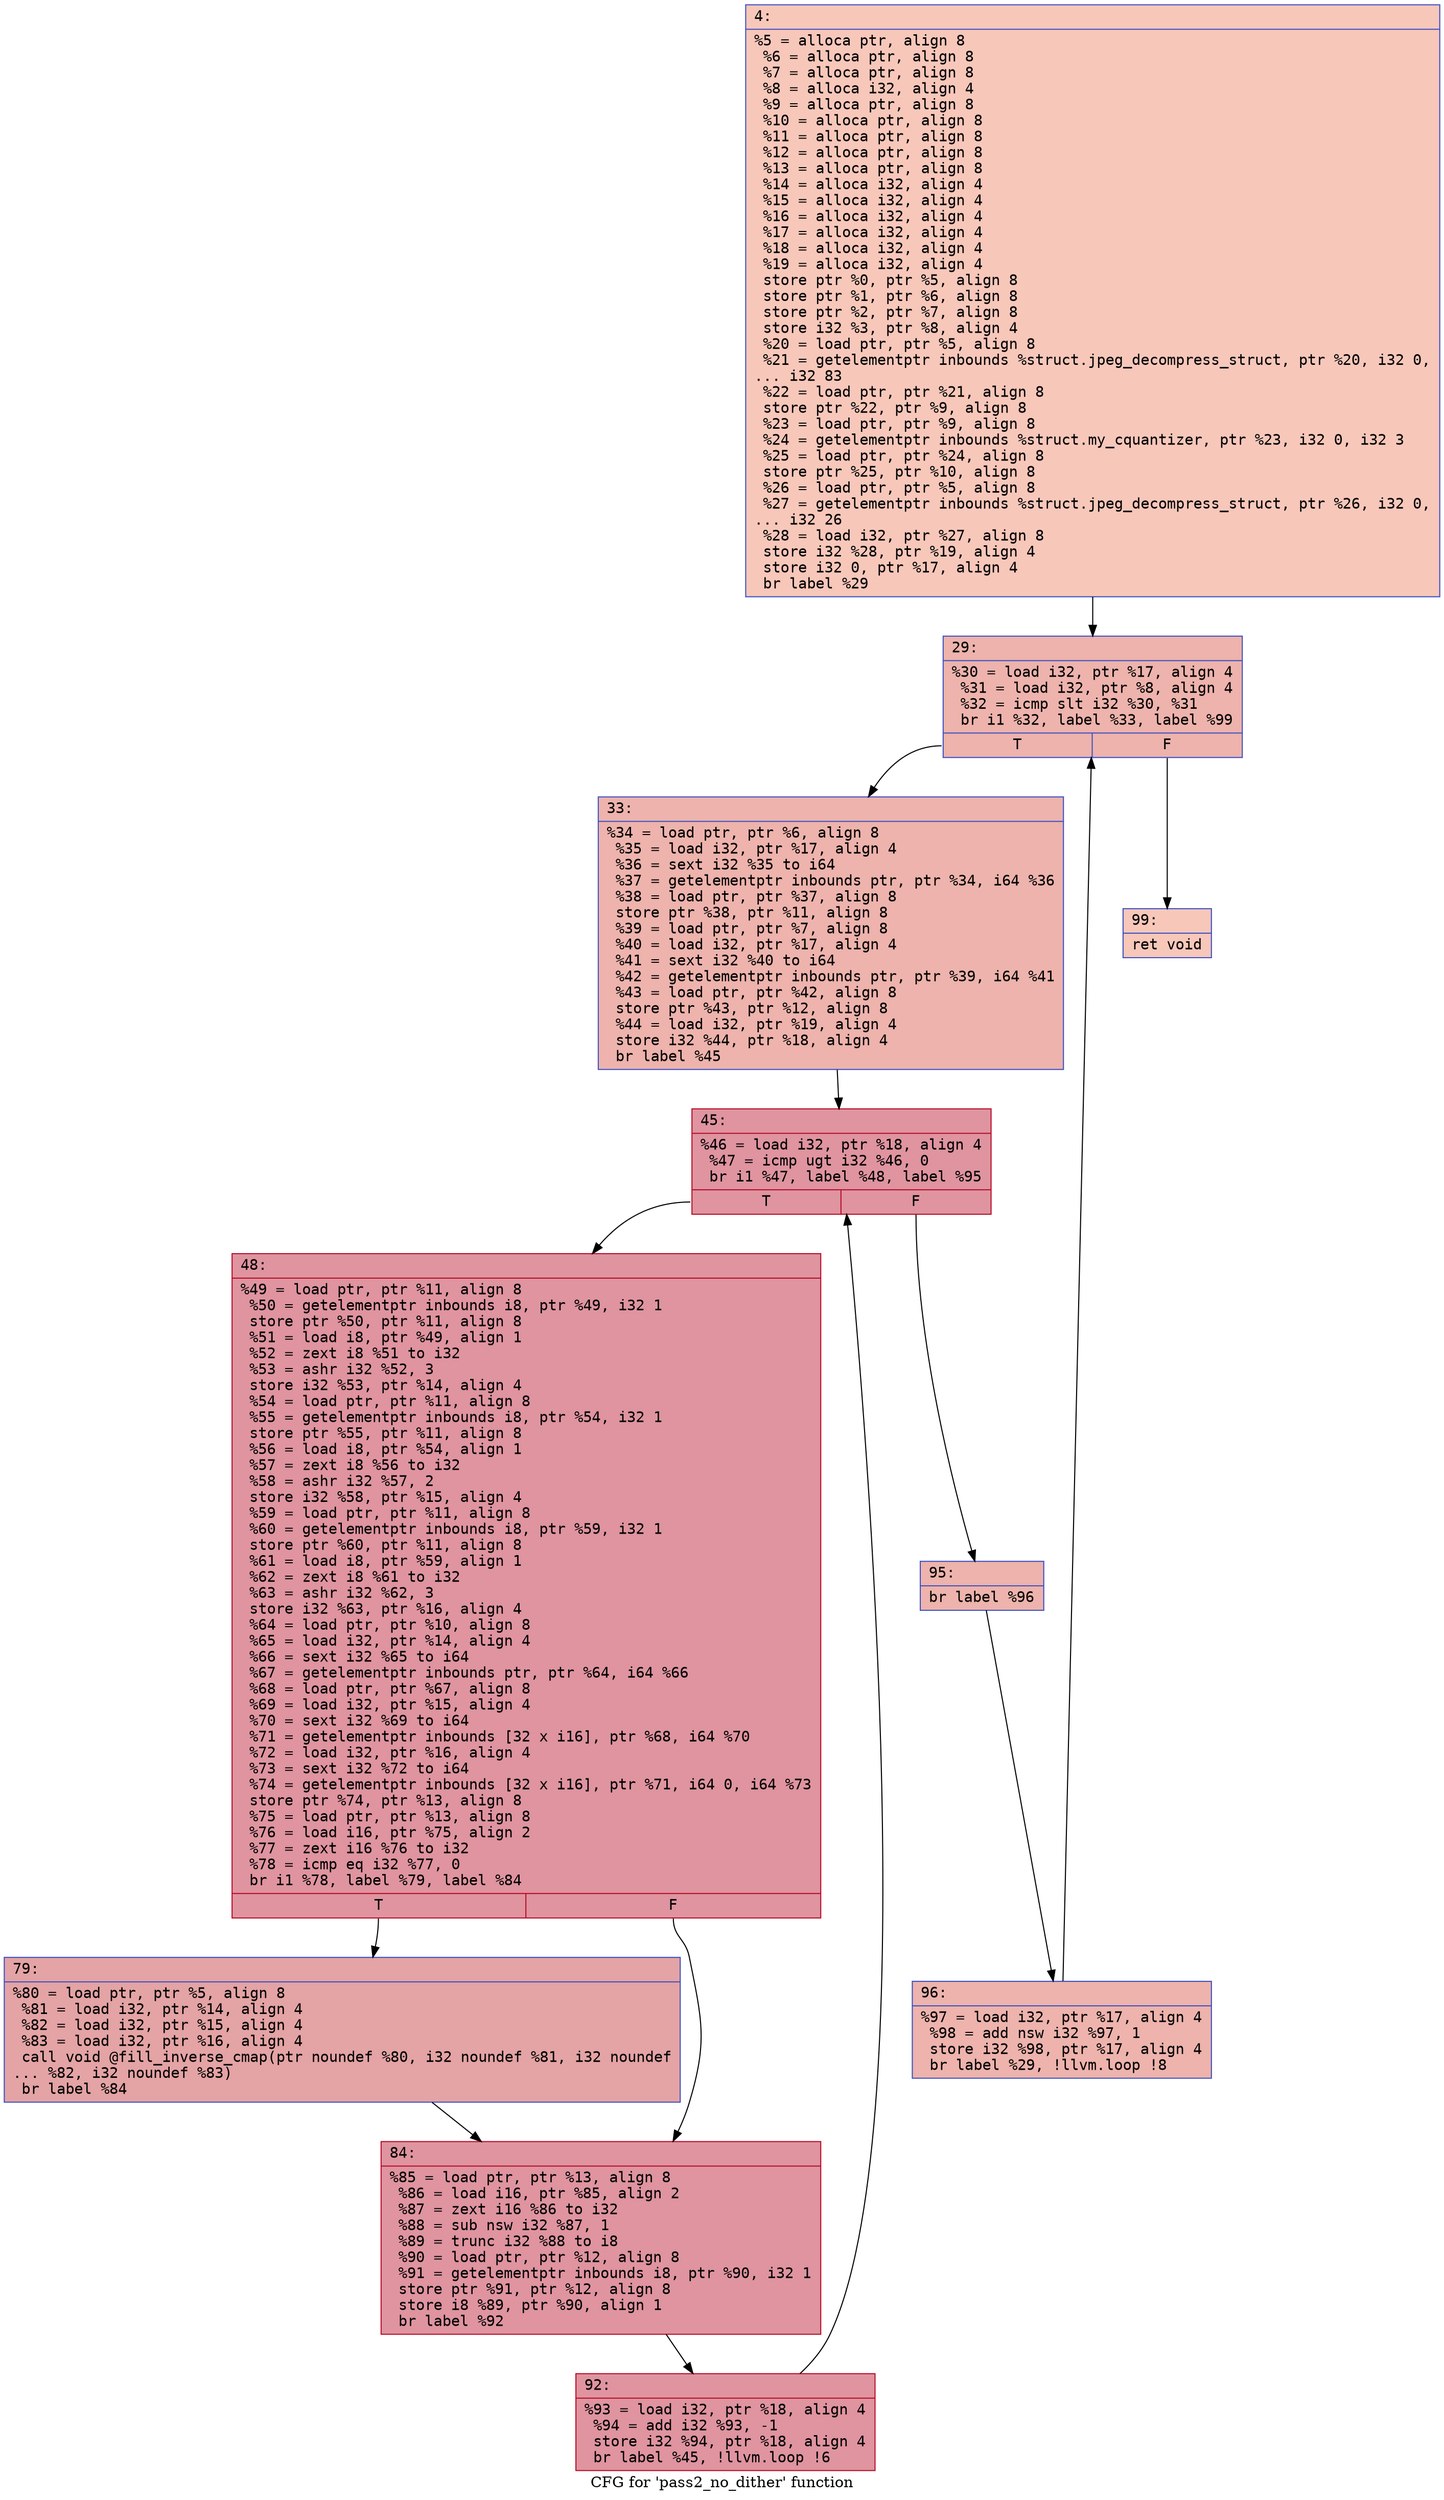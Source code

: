 digraph "CFG for 'pass2_no_dither' function" {
	label="CFG for 'pass2_no_dither' function";

	Node0x6000017dfca0 [shape=record,color="#3d50c3ff", style=filled, fillcolor="#ec7f6370" fontname="Courier",label="{4:\l|  %5 = alloca ptr, align 8\l  %6 = alloca ptr, align 8\l  %7 = alloca ptr, align 8\l  %8 = alloca i32, align 4\l  %9 = alloca ptr, align 8\l  %10 = alloca ptr, align 8\l  %11 = alloca ptr, align 8\l  %12 = alloca ptr, align 8\l  %13 = alloca ptr, align 8\l  %14 = alloca i32, align 4\l  %15 = alloca i32, align 4\l  %16 = alloca i32, align 4\l  %17 = alloca i32, align 4\l  %18 = alloca i32, align 4\l  %19 = alloca i32, align 4\l  store ptr %0, ptr %5, align 8\l  store ptr %1, ptr %6, align 8\l  store ptr %2, ptr %7, align 8\l  store i32 %3, ptr %8, align 4\l  %20 = load ptr, ptr %5, align 8\l  %21 = getelementptr inbounds %struct.jpeg_decompress_struct, ptr %20, i32 0,\l... i32 83\l  %22 = load ptr, ptr %21, align 8\l  store ptr %22, ptr %9, align 8\l  %23 = load ptr, ptr %9, align 8\l  %24 = getelementptr inbounds %struct.my_cquantizer, ptr %23, i32 0, i32 3\l  %25 = load ptr, ptr %24, align 8\l  store ptr %25, ptr %10, align 8\l  %26 = load ptr, ptr %5, align 8\l  %27 = getelementptr inbounds %struct.jpeg_decompress_struct, ptr %26, i32 0,\l... i32 26\l  %28 = load i32, ptr %27, align 8\l  store i32 %28, ptr %19, align 4\l  store i32 0, ptr %17, align 4\l  br label %29\l}"];
	Node0x6000017dfca0 -> Node0x6000017dfcf0[tooltip="4 -> 29\nProbability 100.00%" ];
	Node0x6000017dfcf0 [shape=record,color="#3d50c3ff", style=filled, fillcolor="#d6524470" fontname="Courier",label="{29:\l|  %30 = load i32, ptr %17, align 4\l  %31 = load i32, ptr %8, align 4\l  %32 = icmp slt i32 %30, %31\l  br i1 %32, label %33, label %99\l|{<s0>T|<s1>F}}"];
	Node0x6000017dfcf0:s0 -> Node0x6000017dfd40[tooltip="29 -> 33\nProbability 96.88%" ];
	Node0x6000017dfcf0:s1 -> Node0x6000017d8000[tooltip="29 -> 99\nProbability 3.12%" ];
	Node0x6000017dfd40 [shape=record,color="#3d50c3ff", style=filled, fillcolor="#d6524470" fontname="Courier",label="{33:\l|  %34 = load ptr, ptr %6, align 8\l  %35 = load i32, ptr %17, align 4\l  %36 = sext i32 %35 to i64\l  %37 = getelementptr inbounds ptr, ptr %34, i64 %36\l  %38 = load ptr, ptr %37, align 8\l  store ptr %38, ptr %11, align 8\l  %39 = load ptr, ptr %7, align 8\l  %40 = load i32, ptr %17, align 4\l  %41 = sext i32 %40 to i64\l  %42 = getelementptr inbounds ptr, ptr %39, i64 %41\l  %43 = load ptr, ptr %42, align 8\l  store ptr %43, ptr %12, align 8\l  %44 = load i32, ptr %19, align 4\l  store i32 %44, ptr %18, align 4\l  br label %45\l}"];
	Node0x6000017dfd40 -> Node0x6000017dfd90[tooltip="33 -> 45\nProbability 100.00%" ];
	Node0x6000017dfd90 [shape=record,color="#b70d28ff", style=filled, fillcolor="#b70d2870" fontname="Courier",label="{45:\l|  %46 = load i32, ptr %18, align 4\l  %47 = icmp ugt i32 %46, 0\l  br i1 %47, label %48, label %95\l|{<s0>T|<s1>F}}"];
	Node0x6000017dfd90:s0 -> Node0x6000017dfde0[tooltip="45 -> 48\nProbability 96.88%" ];
	Node0x6000017dfd90:s1 -> Node0x6000017dff20[tooltip="45 -> 95\nProbability 3.12%" ];
	Node0x6000017dfde0 [shape=record,color="#b70d28ff", style=filled, fillcolor="#b70d2870" fontname="Courier",label="{48:\l|  %49 = load ptr, ptr %11, align 8\l  %50 = getelementptr inbounds i8, ptr %49, i32 1\l  store ptr %50, ptr %11, align 8\l  %51 = load i8, ptr %49, align 1\l  %52 = zext i8 %51 to i32\l  %53 = ashr i32 %52, 3\l  store i32 %53, ptr %14, align 4\l  %54 = load ptr, ptr %11, align 8\l  %55 = getelementptr inbounds i8, ptr %54, i32 1\l  store ptr %55, ptr %11, align 8\l  %56 = load i8, ptr %54, align 1\l  %57 = zext i8 %56 to i32\l  %58 = ashr i32 %57, 2\l  store i32 %58, ptr %15, align 4\l  %59 = load ptr, ptr %11, align 8\l  %60 = getelementptr inbounds i8, ptr %59, i32 1\l  store ptr %60, ptr %11, align 8\l  %61 = load i8, ptr %59, align 1\l  %62 = zext i8 %61 to i32\l  %63 = ashr i32 %62, 3\l  store i32 %63, ptr %16, align 4\l  %64 = load ptr, ptr %10, align 8\l  %65 = load i32, ptr %14, align 4\l  %66 = sext i32 %65 to i64\l  %67 = getelementptr inbounds ptr, ptr %64, i64 %66\l  %68 = load ptr, ptr %67, align 8\l  %69 = load i32, ptr %15, align 4\l  %70 = sext i32 %69 to i64\l  %71 = getelementptr inbounds [32 x i16], ptr %68, i64 %70\l  %72 = load i32, ptr %16, align 4\l  %73 = sext i32 %72 to i64\l  %74 = getelementptr inbounds [32 x i16], ptr %71, i64 0, i64 %73\l  store ptr %74, ptr %13, align 8\l  %75 = load ptr, ptr %13, align 8\l  %76 = load i16, ptr %75, align 2\l  %77 = zext i16 %76 to i32\l  %78 = icmp eq i32 %77, 0\l  br i1 %78, label %79, label %84\l|{<s0>T|<s1>F}}"];
	Node0x6000017dfde0:s0 -> Node0x6000017dfe30[tooltip="48 -> 79\nProbability 37.50%" ];
	Node0x6000017dfde0:s1 -> Node0x6000017dfe80[tooltip="48 -> 84\nProbability 62.50%" ];
	Node0x6000017dfe30 [shape=record,color="#3d50c3ff", style=filled, fillcolor="#c32e3170" fontname="Courier",label="{79:\l|  %80 = load ptr, ptr %5, align 8\l  %81 = load i32, ptr %14, align 4\l  %82 = load i32, ptr %15, align 4\l  %83 = load i32, ptr %16, align 4\l  call void @fill_inverse_cmap(ptr noundef %80, i32 noundef %81, i32 noundef\l... %82, i32 noundef %83)\l  br label %84\l}"];
	Node0x6000017dfe30 -> Node0x6000017dfe80[tooltip="79 -> 84\nProbability 100.00%" ];
	Node0x6000017dfe80 [shape=record,color="#b70d28ff", style=filled, fillcolor="#b70d2870" fontname="Courier",label="{84:\l|  %85 = load ptr, ptr %13, align 8\l  %86 = load i16, ptr %85, align 2\l  %87 = zext i16 %86 to i32\l  %88 = sub nsw i32 %87, 1\l  %89 = trunc i32 %88 to i8\l  %90 = load ptr, ptr %12, align 8\l  %91 = getelementptr inbounds i8, ptr %90, i32 1\l  store ptr %91, ptr %12, align 8\l  store i8 %89, ptr %90, align 1\l  br label %92\l}"];
	Node0x6000017dfe80 -> Node0x6000017dfed0[tooltip="84 -> 92\nProbability 100.00%" ];
	Node0x6000017dfed0 [shape=record,color="#b70d28ff", style=filled, fillcolor="#b70d2870" fontname="Courier",label="{92:\l|  %93 = load i32, ptr %18, align 4\l  %94 = add i32 %93, -1\l  store i32 %94, ptr %18, align 4\l  br label %45, !llvm.loop !6\l}"];
	Node0x6000017dfed0 -> Node0x6000017dfd90[tooltip="92 -> 45\nProbability 100.00%" ];
	Node0x6000017dff20 [shape=record,color="#3d50c3ff", style=filled, fillcolor="#d6524470" fontname="Courier",label="{95:\l|  br label %96\l}"];
	Node0x6000017dff20 -> Node0x6000017dff70[tooltip="95 -> 96\nProbability 100.00%" ];
	Node0x6000017dff70 [shape=record,color="#3d50c3ff", style=filled, fillcolor="#d6524470" fontname="Courier",label="{96:\l|  %97 = load i32, ptr %17, align 4\l  %98 = add nsw i32 %97, 1\l  store i32 %98, ptr %17, align 4\l  br label %29, !llvm.loop !8\l}"];
	Node0x6000017dff70 -> Node0x6000017dfcf0[tooltip="96 -> 29\nProbability 100.00%" ];
	Node0x6000017d8000 [shape=record,color="#3d50c3ff", style=filled, fillcolor="#ec7f6370" fontname="Courier",label="{99:\l|  ret void\l}"];
}
